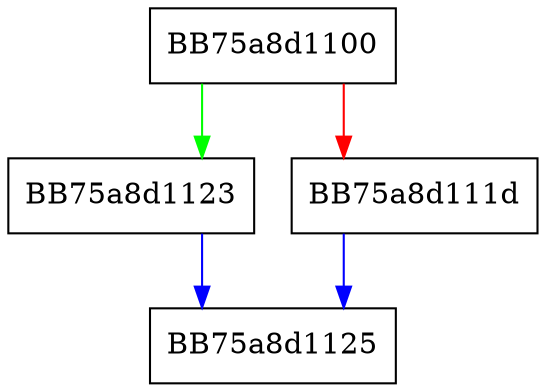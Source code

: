 digraph _Get_deleter {
  node [shape="box"];
  graph [splines=ortho];
  BB75a8d1100 -> BB75a8d1123 [color="green"];
  BB75a8d1100 -> BB75a8d111d [color="red"];
  BB75a8d111d -> BB75a8d1125 [color="blue"];
  BB75a8d1123 -> BB75a8d1125 [color="blue"];
}